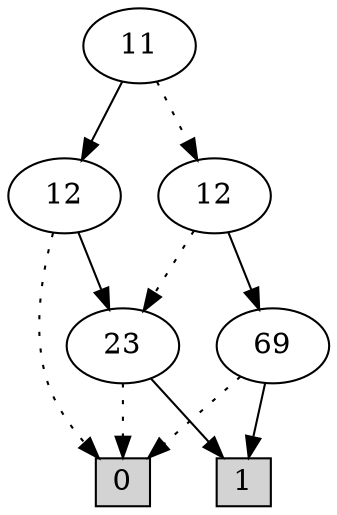 digraph G {
0 [shape=box, label="0", style=filled, shape=box, height=0.3, width=0.3];
1 [shape=box, label="1", style=filled, shape=box, height=0.3, width=0.3];
85158 [label="11"];
85158 -> 85157 [style=dotted];
85158 -> 85148 [style=filled];
85157 [label="12"];
85157 -> 48 [style=dotted];
85157 -> 140 [style=filled];
48 [label="23"];
48 -> 0 [style=dotted];
48 -> 1 [style=filled];
140 [label="69"];
140 -> 0 [style=dotted];
140 -> 1 [style=filled];
85148 [label="12"];
85148 -> 0 [style=dotted];
85148 -> 48 [style=filled];
}
